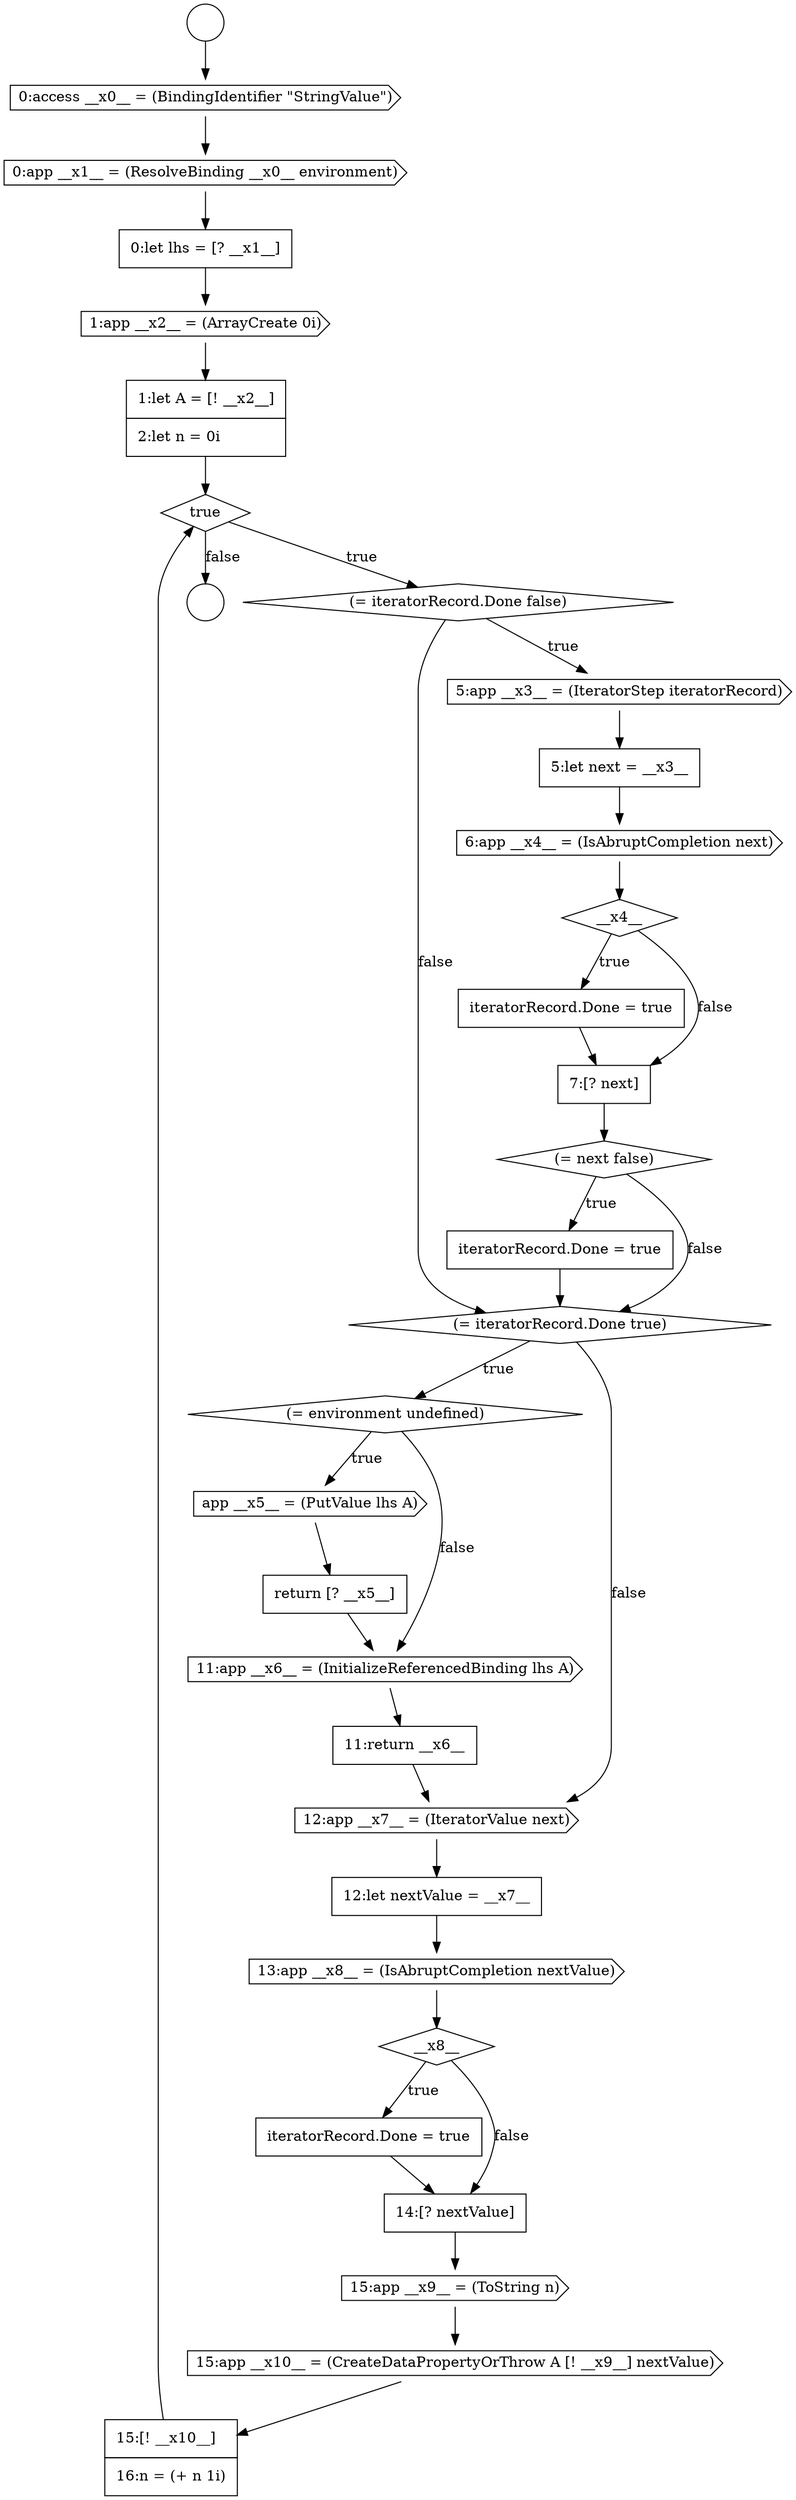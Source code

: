 digraph {
  node7040 [shape=none, margin=0, label=<<font color="black">
    <table border="0" cellborder="1" cellspacing="0" cellpadding="10">
      <tr><td align="left">0:let lhs = [? __x1__]</td></tr>
    </table>
  </font>> color="black" fillcolor="white" style=filled]
  node7037 [shape=circle label=" " color="black" fillcolor="white" style=filled]
  node7042 [shape=none, margin=0, label=<<font color="black">
    <table border="0" cellborder="1" cellspacing="0" cellpadding="10">
      <tr><td align="left">1:let A = [! __x2__]</td></tr>
      <tr><td align="left">2:let n = 0i</td></tr>
    </table>
  </font>> color="black" fillcolor="white" style=filled]
  node7063 [shape=none, margin=0, label=<<font color="black">
    <table border="0" cellborder="1" cellspacing="0" cellpadding="10">
      <tr><td align="left">iteratorRecord.Done = true</td></tr>
    </table>
  </font>> color="black" fillcolor="white" style=filled]
  node7065 [shape=cds, label=<<font color="black">15:app __x9__ = (ToString n)</font>> color="black" fillcolor="white" style=filled]
  node7052 [shape=none, margin=0, label=<<font color="black">
    <table border="0" cellborder="1" cellspacing="0" cellpadding="10">
      <tr><td align="left">iteratorRecord.Done = true</td></tr>
    </table>
  </font>> color="black" fillcolor="white" style=filled]
  node7046 [shape=none, margin=0, label=<<font color="black">
    <table border="0" cellborder="1" cellspacing="0" cellpadding="10">
      <tr><td align="left">5:let next = __x3__</td></tr>
    </table>
  </font>> color="black" fillcolor="white" style=filled]
  node7062 [shape=diamond, label=<<font color="black">__x8__</font>> color="black" fillcolor="white" style=filled]
  node7053 [shape=diamond, label=<<font color="black">(= iteratorRecord.Done true)</font>> color="black" fillcolor="white" style=filled]
  node7066 [shape=cds, label=<<font color="black">15:app __x10__ = (CreateDataPropertyOrThrow A [! __x9__] nextValue)</font>> color="black" fillcolor="white" style=filled]
  node7049 [shape=none, margin=0, label=<<font color="black">
    <table border="0" cellborder="1" cellspacing="0" cellpadding="10">
      <tr><td align="left">iteratorRecord.Done = true</td></tr>
    </table>
  </font>> color="black" fillcolor="white" style=filled]
  node7067 [shape=none, margin=0, label=<<font color="black">
    <table border="0" cellborder="1" cellspacing="0" cellpadding="10">
      <tr><td align="left">15:[! __x10__]</td></tr>
      <tr><td align="left">16:n = (+ n 1i)</td></tr>
    </table>
  </font>> color="black" fillcolor="white" style=filled]
  node7061 [shape=cds, label=<<font color="black">13:app __x8__ = (IsAbruptCompletion nextValue)</font>> color="black" fillcolor="white" style=filled]
  node7044 [shape=diamond, label=<<font color="black">(= iteratorRecord.Done false)</font>> color="black" fillcolor="white" style=filled]
  node7039 [shape=cds, label=<<font color="black">0:app __x1__ = (ResolveBinding __x0__ environment)</font>> color="black" fillcolor="white" style=filled]
  node7048 [shape=diamond, label=<<font color="black">__x4__</font>> color="black" fillcolor="white" style=filled]
  node7050 [shape=none, margin=0, label=<<font color="black">
    <table border="0" cellborder="1" cellspacing="0" cellpadding="10">
      <tr><td align="left">7:[? next]</td></tr>
    </table>
  </font>> color="black" fillcolor="white" style=filled]
  node7064 [shape=none, margin=0, label=<<font color="black">
    <table border="0" cellborder="1" cellspacing="0" cellpadding="10">
      <tr><td align="left">14:[? nextValue]</td></tr>
    </table>
  </font>> color="black" fillcolor="white" style=filled]
  node7043 [shape=diamond, label=<<font color="black">true</font>> color="black" fillcolor="white" style=filled]
  node7060 [shape=none, margin=0, label=<<font color="black">
    <table border="0" cellborder="1" cellspacing="0" cellpadding="10">
      <tr><td align="left">12:let nextValue = __x7__</td></tr>
    </table>
  </font>> color="black" fillcolor="white" style=filled]
  node7047 [shape=cds, label=<<font color="black">6:app __x4__ = (IsAbruptCompletion next)</font>> color="black" fillcolor="white" style=filled]
  node7036 [shape=circle label=" " color="black" fillcolor="white" style=filled]
  node7051 [shape=diamond, label=<<font color="black">(= next false)</font>> color="black" fillcolor="white" style=filled]
  node7054 [shape=diamond, label=<<font color="black">(= environment undefined)</font>> color="black" fillcolor="white" style=filled]
  node7059 [shape=cds, label=<<font color="black">12:app __x7__ = (IteratorValue next)</font>> color="black" fillcolor="white" style=filled]
  node7041 [shape=cds, label=<<font color="black">1:app __x2__ = (ArrayCreate 0i)</font>> color="black" fillcolor="white" style=filled]
  node7038 [shape=cds, label=<<font color="black">0:access __x0__ = (BindingIdentifier &quot;StringValue&quot;)</font>> color="black" fillcolor="white" style=filled]
  node7058 [shape=none, margin=0, label=<<font color="black">
    <table border="0" cellborder="1" cellspacing="0" cellpadding="10">
      <tr><td align="left">11:return __x6__</td></tr>
    </table>
  </font>> color="black" fillcolor="white" style=filled]
  node7045 [shape=cds, label=<<font color="black">5:app __x3__ = (IteratorStep iteratorRecord)</font>> color="black" fillcolor="white" style=filled]
  node7055 [shape=cds, label=<<font color="black">app __x5__ = (PutValue lhs A)</font>> color="black" fillcolor="white" style=filled]
  node7056 [shape=none, margin=0, label=<<font color="black">
    <table border="0" cellborder="1" cellspacing="0" cellpadding="10">
      <tr><td align="left">return [? __x5__]</td></tr>
    </table>
  </font>> color="black" fillcolor="white" style=filled]
  node7057 [shape=cds, label=<<font color="black">11:app __x6__ = (InitializeReferencedBinding lhs A)</font>> color="black" fillcolor="white" style=filled]
  node7043 -> node7044 [label=<<font color="black">true</font>> color="black"]
  node7043 -> node7037 [label=<<font color="black">false</font>> color="black"]
  node7049 -> node7050 [ color="black"]
  node7040 -> node7041 [ color="black"]
  node7036 -> node7038 [ color="black"]
  node7051 -> node7052 [label=<<font color="black">true</font>> color="black"]
  node7051 -> node7053 [label=<<font color="black">false</font>> color="black"]
  node7054 -> node7055 [label=<<font color="black">true</font>> color="black"]
  node7054 -> node7057 [label=<<font color="black">false</font>> color="black"]
  node7055 -> node7056 [ color="black"]
  node7046 -> node7047 [ color="black"]
  node7038 -> node7039 [ color="black"]
  node7042 -> node7043 [ color="black"]
  node7052 -> node7053 [ color="black"]
  node7064 -> node7065 [ color="black"]
  node7067 -> node7043 [ color="black"]
  node7060 -> node7061 [ color="black"]
  node7057 -> node7058 [ color="black"]
  node7047 -> node7048 [ color="black"]
  node7061 -> node7062 [ color="black"]
  node7050 -> node7051 [ color="black"]
  node7062 -> node7063 [label=<<font color="black">true</font>> color="black"]
  node7062 -> node7064 [label=<<font color="black">false</font>> color="black"]
  node7041 -> node7042 [ color="black"]
  node7058 -> node7059 [ color="black"]
  node7044 -> node7045 [label=<<font color="black">true</font>> color="black"]
  node7044 -> node7053 [label=<<font color="black">false</font>> color="black"]
  node7045 -> node7046 [ color="black"]
  node7063 -> node7064 [ color="black"]
  node7039 -> node7040 [ color="black"]
  node7053 -> node7054 [label=<<font color="black">true</font>> color="black"]
  node7053 -> node7059 [label=<<font color="black">false</font>> color="black"]
  node7059 -> node7060 [ color="black"]
  node7048 -> node7049 [label=<<font color="black">true</font>> color="black"]
  node7048 -> node7050 [label=<<font color="black">false</font>> color="black"]
  node7066 -> node7067 [ color="black"]
  node7056 -> node7057 [ color="black"]
  node7065 -> node7066 [ color="black"]
}
